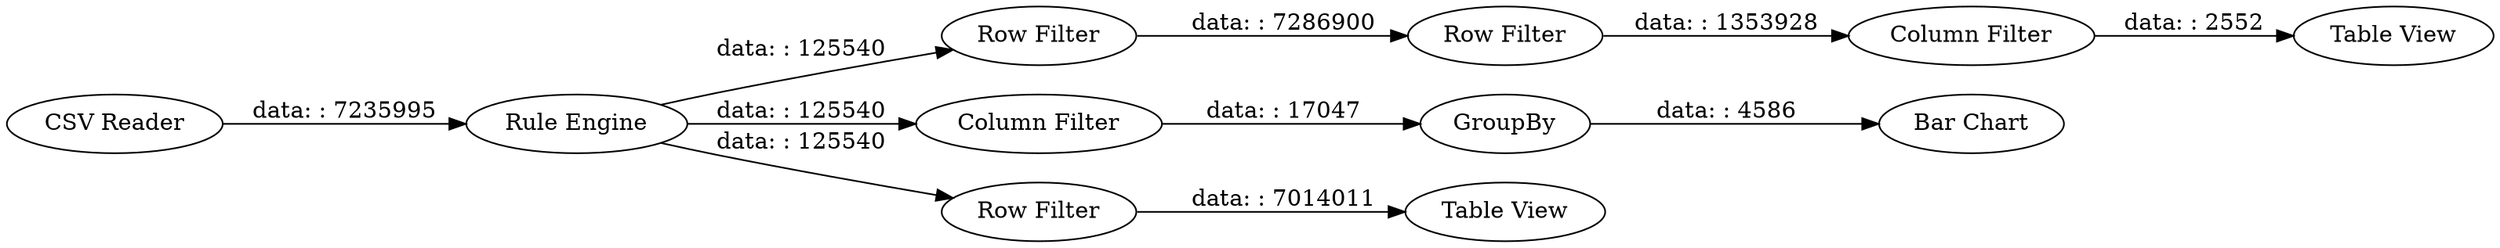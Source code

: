 digraph {
	"-2628201556099797784_11" [label="Row Filter"]
	"-2628201556099797784_9" [label="CSV Reader"]
	"-2628201556099797784_10" [label="Rule Engine"]
	"-2628201556099797784_18" [label="Column Filter"]
	"-2628201556099797784_14" [label="Bar Chart"]
	"-2628201556099797784_12" [label="Column Filter"]
	"-2628201556099797784_19" [label="Row Filter"]
	"-2628201556099797784_17" [label="Table View"]
	"-2628201556099797784_13" [label=GroupBy]
	"-2628201556099797784_16" [label="Table View"]
	"-2628201556099797784_15" [label="Row Filter"]
	"-2628201556099797784_12" -> "-2628201556099797784_13" [label="data: : 17047"]
	"-2628201556099797784_18" -> "-2628201556099797784_16" [label="data: : 2552"]
	"-2628201556099797784_10" -> "-2628201556099797784_15" [label="data: : 125540"]
	"-2628201556099797784_11" -> "-2628201556099797784_19" [label="data: : 7286900"]
	"-2628201556099797784_10" -> "-2628201556099797784_11" [label="data: : 125540"]
	"-2628201556099797784_15" -> "-2628201556099797784_17" [label="data: : 7014011"]
	"-2628201556099797784_13" -> "-2628201556099797784_14" [label="data: : 4586"]
	"-2628201556099797784_19" -> "-2628201556099797784_18" [label="data: : 1353928"]
	"-2628201556099797784_10" -> "-2628201556099797784_12" [label="data: : 125540"]
	"-2628201556099797784_9" -> "-2628201556099797784_10" [label="data: : 7235995"]
	rankdir=LR
}
